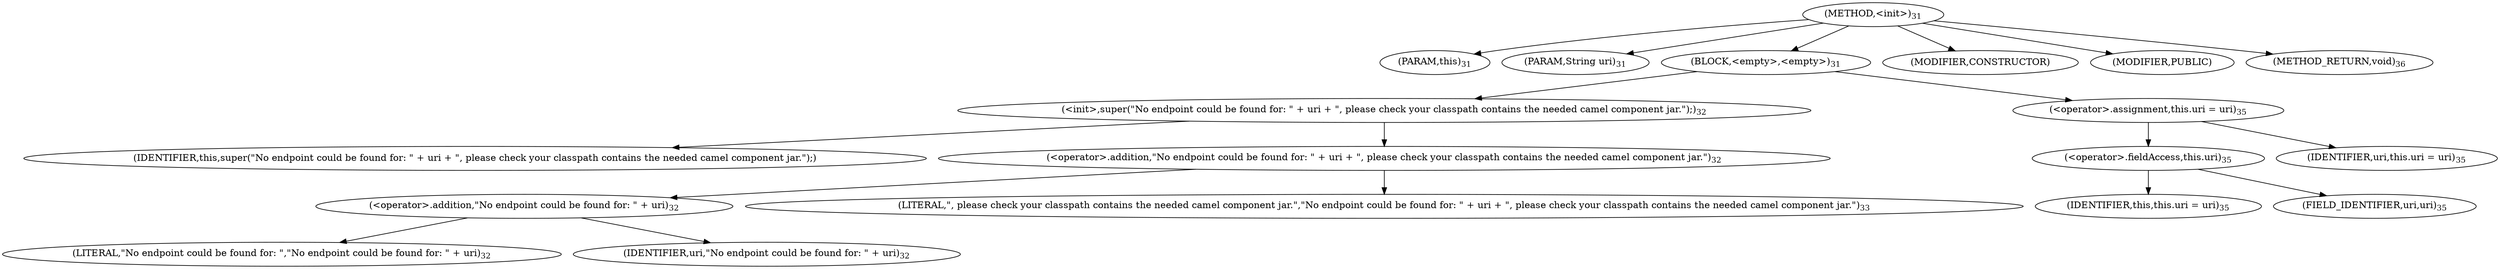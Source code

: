 digraph "&lt;init&gt;" {  
"14" [label = <(METHOD,&lt;init&gt;)<SUB>31</SUB>> ]
"4" [label = <(PARAM,this)<SUB>31</SUB>> ]
"15" [label = <(PARAM,String uri)<SUB>31</SUB>> ]
"16" [label = <(BLOCK,&lt;empty&gt;,&lt;empty&gt;)<SUB>31</SUB>> ]
"17" [label = <(&lt;init&gt;,super(&quot;No endpoint could be found for: &quot; + uri + &quot;, please check your classpath contains the needed camel component jar.&quot;);)<SUB>32</SUB>> ]
"3" [label = <(IDENTIFIER,this,super(&quot;No endpoint could be found for: &quot; + uri + &quot;, please check your classpath contains the needed camel component jar.&quot;);)> ]
"18" [label = <(&lt;operator&gt;.addition,&quot;No endpoint could be found for: &quot; + uri + &quot;, please check your classpath contains the needed camel component jar.&quot;)<SUB>32</SUB>> ]
"19" [label = <(&lt;operator&gt;.addition,&quot;No endpoint could be found for: &quot; + uri)<SUB>32</SUB>> ]
"20" [label = <(LITERAL,&quot;No endpoint could be found for: &quot;,&quot;No endpoint could be found for: &quot; + uri)<SUB>32</SUB>> ]
"21" [label = <(IDENTIFIER,uri,&quot;No endpoint could be found for: &quot; + uri)<SUB>32</SUB>> ]
"22" [label = <(LITERAL,&quot;, please check your classpath contains the needed camel component jar.&quot;,&quot;No endpoint could be found for: &quot; + uri + &quot;, please check your classpath contains the needed camel component jar.&quot;)<SUB>33</SUB>> ]
"23" [label = <(&lt;operator&gt;.assignment,this.uri = uri)<SUB>35</SUB>> ]
"24" [label = <(&lt;operator&gt;.fieldAccess,this.uri)<SUB>35</SUB>> ]
"5" [label = <(IDENTIFIER,this,this.uri = uri)<SUB>35</SUB>> ]
"25" [label = <(FIELD_IDENTIFIER,uri,uri)<SUB>35</SUB>> ]
"26" [label = <(IDENTIFIER,uri,this.uri = uri)<SUB>35</SUB>> ]
"27" [label = <(MODIFIER,CONSTRUCTOR)> ]
"28" [label = <(MODIFIER,PUBLIC)> ]
"29" [label = <(METHOD_RETURN,void)<SUB>36</SUB>> ]
  "14" -> "4" 
  "14" -> "15" 
  "14" -> "16" 
  "14" -> "27" 
  "14" -> "28" 
  "14" -> "29" 
  "16" -> "17" 
  "16" -> "23" 
  "17" -> "3" 
  "17" -> "18" 
  "18" -> "19" 
  "18" -> "22" 
  "19" -> "20" 
  "19" -> "21" 
  "23" -> "24" 
  "23" -> "26" 
  "24" -> "5" 
  "24" -> "25" 
}
